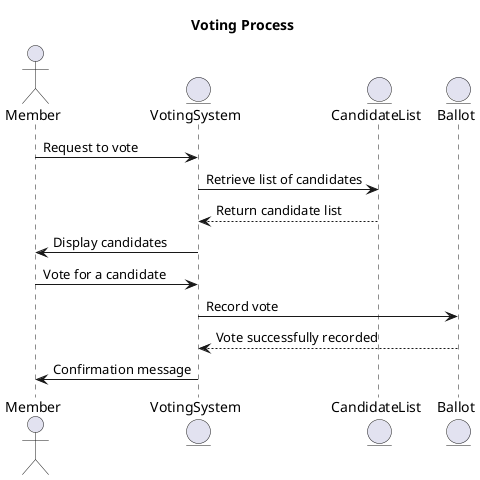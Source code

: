 @startuml
title Voting Process

actor Member
entity VotingSystem
entity CandidateList
entity Ballot

Member -> VotingSystem: Request to vote
VotingSystem -> CandidateList: Retrieve list of candidates
CandidateList --> VotingSystem: Return candidate list
VotingSystem -> Member: Display candidates
Member -> VotingSystem: Vote for a candidate
VotingSystem -> Ballot: Record vote
Ballot --> VotingSystem: Vote successfully recorded
VotingSystem -> Member: Confirmation message
@enduml